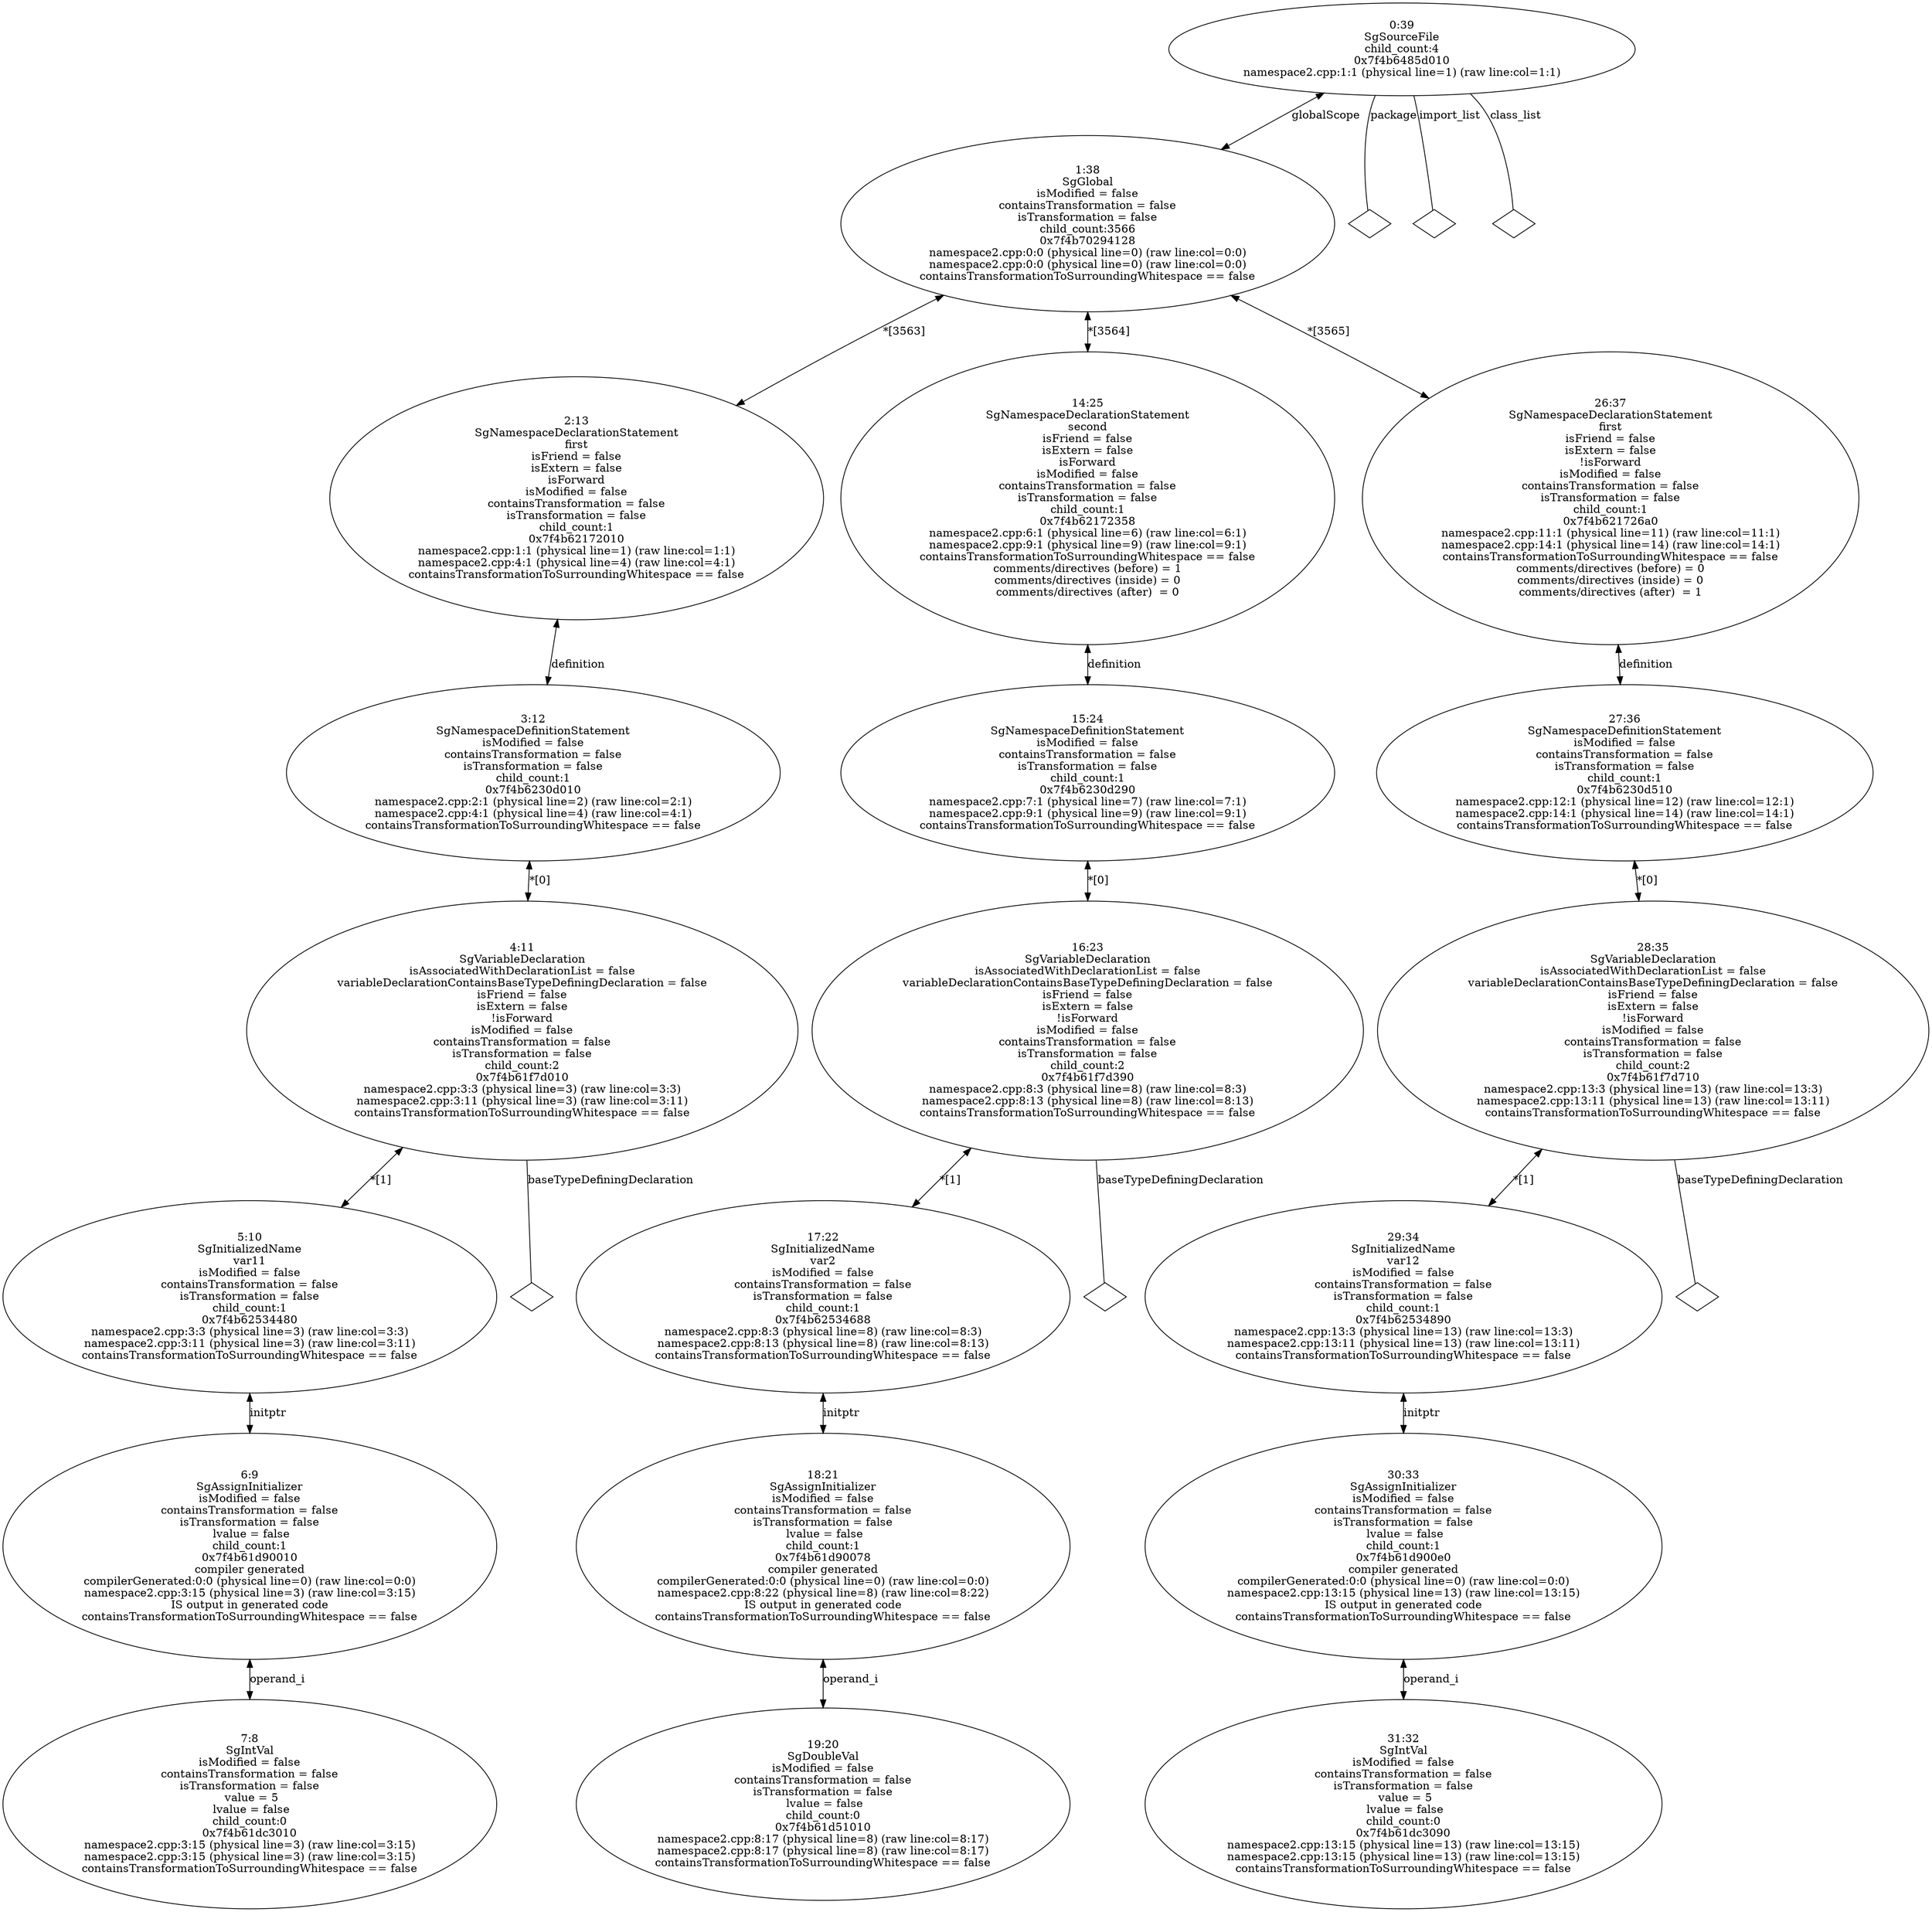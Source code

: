digraph "G./namespace2.cpp.dot" {
"0x7f4b61dc3010"[label="7:8\nSgIntVal\nisModified = false\ncontainsTransformation = false\nisTransformation = false\n value = 5\n lvalue = false\nchild_count:0\n0x7f4b61dc3010\nnamespace2.cpp:3:15 (physical line=3) (raw line:col=3:15)\nnamespace2.cpp:3:15 (physical line=3) (raw line:col=3:15)\ncontainsTransformationToSurroundingWhitespace == false\n" ];
"0x7f4b61d90010"[label="6:9\nSgAssignInitializer\nisModified = false\ncontainsTransformation = false\nisTransformation = false\n lvalue = false\nchild_count:1\n0x7f4b61d90010\ncompiler generated\ncompilerGenerated:0:0 (physical line=0) (raw line:col=0:0)\nnamespace2.cpp:3:15 (physical line=3) (raw line:col=3:15)\nIS output in generated code\ncontainsTransformationToSurroundingWhitespace == false\n" ];
"0x7f4b61d90010" -> "0x7f4b61dc3010"[label="operand_i" dir=both ];
"0x7f4b62534480"[label="5:10\nSgInitializedName\nvar11\nisModified = false\ncontainsTransformation = false\nisTransformation = false\nchild_count:1\n0x7f4b62534480\nnamespace2.cpp:3:3 (physical line=3) (raw line:col=3:3)\nnamespace2.cpp:3:11 (physical line=3) (raw line:col=3:11)\ncontainsTransformationToSurroundingWhitespace == false\n" ];
"0x7f4b62534480" -> "0x7f4b61d90010"[label="initptr" dir=both ];
"0x7f4b61f7d010"[label="4:11\nSgVariableDeclaration\n isAssociatedWithDeclarationList = false \n variableDeclarationContainsBaseTypeDefiningDeclaration = false \n isFriend = false \n isExtern = false \n!isForward\nisModified = false\ncontainsTransformation = false\nisTransformation = false\nchild_count:2\n0x7f4b61f7d010\nnamespace2.cpp:3:3 (physical line=3) (raw line:col=3:3)\nnamespace2.cpp:3:11 (physical line=3) (raw line:col=3:11)\ncontainsTransformationToSurroundingWhitespace == false\n" ];
"0x7f4b61f7d010" -> "0x7f4b61f7d010__baseTypeDefiningDeclaration__null"[label="baseTypeDefiningDeclaration" dir=none ];
"0x7f4b61f7d010__baseTypeDefiningDeclaration__null"[label="" shape=diamond ];
"0x7f4b61f7d010" -> "0x7f4b62534480"[label="*[1]" dir=both ];
"0x7f4b6230d010"[label="3:12\nSgNamespaceDefinitionStatement\nisModified = false\ncontainsTransformation = false\nisTransformation = false\nchild_count:1\n0x7f4b6230d010\nnamespace2.cpp:2:1 (physical line=2) (raw line:col=2:1)\nnamespace2.cpp:4:1 (physical line=4) (raw line:col=4:1)\ncontainsTransformationToSurroundingWhitespace == false\n" ];
"0x7f4b6230d010" -> "0x7f4b61f7d010"[label="*[0]" dir=both ];
"0x7f4b62172010"[label="2:13\nSgNamespaceDeclarationStatement\nfirst\n isFriend = false \n isExtern = false \nisForward\nisModified = false\ncontainsTransformation = false\nisTransformation = false\nchild_count:1\n0x7f4b62172010\nnamespace2.cpp:1:1 (physical line=1) (raw line:col=1:1)\nnamespace2.cpp:4:1 (physical line=4) (raw line:col=4:1)\ncontainsTransformationToSurroundingWhitespace == false\n" ];
"0x7f4b62172010" -> "0x7f4b6230d010"[label="definition" dir=both ];
"0x7f4b61d51010"[label="19:20\nSgDoubleVal\nisModified = false\ncontainsTransformation = false\nisTransformation = false\n lvalue = false\nchild_count:0\n0x7f4b61d51010\nnamespace2.cpp:8:17 (physical line=8) (raw line:col=8:17)\nnamespace2.cpp:8:17 (physical line=8) (raw line:col=8:17)\ncontainsTransformationToSurroundingWhitespace == false\n" ];
"0x7f4b61d90078"[label="18:21\nSgAssignInitializer\nisModified = false\ncontainsTransformation = false\nisTransformation = false\n lvalue = false\nchild_count:1\n0x7f4b61d90078\ncompiler generated\ncompilerGenerated:0:0 (physical line=0) (raw line:col=0:0)\nnamespace2.cpp:8:22 (physical line=8) (raw line:col=8:22)\nIS output in generated code\ncontainsTransformationToSurroundingWhitespace == false\n" ];
"0x7f4b61d90078" -> "0x7f4b61d51010"[label="operand_i" dir=both ];
"0x7f4b62534688"[label="17:22\nSgInitializedName\nvar2\nisModified = false\ncontainsTransformation = false\nisTransformation = false\nchild_count:1\n0x7f4b62534688\nnamespace2.cpp:8:3 (physical line=8) (raw line:col=8:3)\nnamespace2.cpp:8:13 (physical line=8) (raw line:col=8:13)\ncontainsTransformationToSurroundingWhitespace == false\n" ];
"0x7f4b62534688" -> "0x7f4b61d90078"[label="initptr" dir=both ];
"0x7f4b61f7d390"[label="16:23\nSgVariableDeclaration\n isAssociatedWithDeclarationList = false \n variableDeclarationContainsBaseTypeDefiningDeclaration = false \n isFriend = false \n isExtern = false \n!isForward\nisModified = false\ncontainsTransformation = false\nisTransformation = false\nchild_count:2\n0x7f4b61f7d390\nnamespace2.cpp:8:3 (physical line=8) (raw line:col=8:3)\nnamespace2.cpp:8:13 (physical line=8) (raw line:col=8:13)\ncontainsTransformationToSurroundingWhitespace == false\n" ];
"0x7f4b61f7d390" -> "0x7f4b61f7d390__baseTypeDefiningDeclaration__null"[label="baseTypeDefiningDeclaration" dir=none ];
"0x7f4b61f7d390__baseTypeDefiningDeclaration__null"[label="" shape=diamond ];
"0x7f4b61f7d390" -> "0x7f4b62534688"[label="*[1]" dir=both ];
"0x7f4b6230d290"[label="15:24\nSgNamespaceDefinitionStatement\nisModified = false\ncontainsTransformation = false\nisTransformation = false\nchild_count:1\n0x7f4b6230d290\nnamespace2.cpp:7:1 (physical line=7) (raw line:col=7:1)\nnamespace2.cpp:9:1 (physical line=9) (raw line:col=9:1)\ncontainsTransformationToSurroundingWhitespace == false\n" ];
"0x7f4b6230d290" -> "0x7f4b61f7d390"[label="*[0]" dir=both ];
"0x7f4b62172358"[label="14:25\nSgNamespaceDeclarationStatement\nsecond\n isFriend = false \n isExtern = false \nisForward\nisModified = false\ncontainsTransformation = false\nisTransformation = false\nchild_count:1\n0x7f4b62172358\nnamespace2.cpp:6:1 (physical line=6) (raw line:col=6:1)\nnamespace2.cpp:9:1 (physical line=9) (raw line:col=9:1)\ncontainsTransformationToSurroundingWhitespace == false\ncomments/directives (before) = 1\ncomments/directives (inside) = 0\ncomments/directives (after)  = 0\n" ];
"0x7f4b62172358" -> "0x7f4b6230d290"[label="definition" dir=both ];
"0x7f4b61dc3090"[label="31:32\nSgIntVal\nisModified = false\ncontainsTransformation = false\nisTransformation = false\n value = 5\n lvalue = false\nchild_count:0\n0x7f4b61dc3090\nnamespace2.cpp:13:15 (physical line=13) (raw line:col=13:15)\nnamespace2.cpp:13:15 (physical line=13) (raw line:col=13:15)\ncontainsTransformationToSurroundingWhitespace == false\n" ];
"0x7f4b61d900e0"[label="30:33\nSgAssignInitializer\nisModified = false\ncontainsTransformation = false\nisTransformation = false\n lvalue = false\nchild_count:1\n0x7f4b61d900e0\ncompiler generated\ncompilerGenerated:0:0 (physical line=0) (raw line:col=0:0)\nnamespace2.cpp:13:15 (physical line=13) (raw line:col=13:15)\nIS output in generated code\ncontainsTransformationToSurroundingWhitespace == false\n" ];
"0x7f4b61d900e0" -> "0x7f4b61dc3090"[label="operand_i" dir=both ];
"0x7f4b62534890"[label="29:34\nSgInitializedName\nvar12\nisModified = false\ncontainsTransformation = false\nisTransformation = false\nchild_count:1\n0x7f4b62534890\nnamespace2.cpp:13:3 (physical line=13) (raw line:col=13:3)\nnamespace2.cpp:13:11 (physical line=13) (raw line:col=13:11)\ncontainsTransformationToSurroundingWhitespace == false\n" ];
"0x7f4b62534890" -> "0x7f4b61d900e0"[label="initptr" dir=both ];
"0x7f4b61f7d710"[label="28:35\nSgVariableDeclaration\n isAssociatedWithDeclarationList = false \n variableDeclarationContainsBaseTypeDefiningDeclaration = false \n isFriend = false \n isExtern = false \n!isForward\nisModified = false\ncontainsTransformation = false\nisTransformation = false\nchild_count:2\n0x7f4b61f7d710\nnamespace2.cpp:13:3 (physical line=13) (raw line:col=13:3)\nnamespace2.cpp:13:11 (physical line=13) (raw line:col=13:11)\ncontainsTransformationToSurroundingWhitespace == false\n" ];
"0x7f4b61f7d710" -> "0x7f4b61f7d710__baseTypeDefiningDeclaration__null"[label="baseTypeDefiningDeclaration" dir=none ];
"0x7f4b61f7d710__baseTypeDefiningDeclaration__null"[label="" shape=diamond ];
"0x7f4b61f7d710" -> "0x7f4b62534890"[label="*[1]" dir=both ];
"0x7f4b6230d510"[label="27:36\nSgNamespaceDefinitionStatement\nisModified = false\ncontainsTransformation = false\nisTransformation = false\nchild_count:1\n0x7f4b6230d510\nnamespace2.cpp:12:1 (physical line=12) (raw line:col=12:1)\nnamespace2.cpp:14:1 (physical line=14) (raw line:col=14:1)\ncontainsTransformationToSurroundingWhitespace == false\n" ];
"0x7f4b6230d510" -> "0x7f4b61f7d710"[label="*[0]" dir=both ];
"0x7f4b621726a0"[label="26:37\nSgNamespaceDeclarationStatement\nfirst\n isFriend = false \n isExtern = false \n!isForward\nisModified = false\ncontainsTransformation = false\nisTransformation = false\nchild_count:1\n0x7f4b621726a0\nnamespace2.cpp:11:1 (physical line=11) (raw line:col=11:1)\nnamespace2.cpp:14:1 (physical line=14) (raw line:col=14:1)\ncontainsTransformationToSurroundingWhitespace == false\ncomments/directives (before) = 0\ncomments/directives (inside) = 0\ncomments/directives (after)  = 1\n" ];
"0x7f4b621726a0" -> "0x7f4b6230d510"[label="definition" dir=both ];
"0x7f4b70294128"[label="1:38\nSgGlobal\nisModified = false\ncontainsTransformation = false\nisTransformation = false\nchild_count:3566\n0x7f4b70294128\nnamespace2.cpp:0:0 (physical line=0) (raw line:col=0:0)\nnamespace2.cpp:0:0 (physical line=0) (raw line:col=0:0)\ncontainsTransformationToSurroundingWhitespace == false\n" ];
"0x7f4b70294128" -> "0x7f4b62172010"[label="*[3563]" dir=both ];
"0x7f4b70294128" -> "0x7f4b62172358"[label="*[3564]" dir=both ];
"0x7f4b70294128" -> "0x7f4b621726a0"[label="*[3565]" dir=both ];
"0x7f4b6485d010"[label="0:39\nSgSourceFile\nchild_count:4\n0x7f4b6485d010\nnamespace2.cpp:1:1 (physical line=1) (raw line:col=1:1)\n" ];
"0x7f4b6485d010" -> "0x7f4b70294128"[label="globalScope" dir=both ];
"0x7f4b6485d010" -> "0x7f4b6485d010__package__null"[label="package" dir=none ];
"0x7f4b6485d010__package__null"[label="" shape=diamond ];
"0x7f4b6485d010" -> "0x7f4b6485d010__import_list__null"[label="import_list" dir=none ];
"0x7f4b6485d010__import_list__null"[label="" shape=diamond ];
"0x7f4b6485d010" -> "0x7f4b6485d010__class_list__null"[label="class_list" dir=none ];
"0x7f4b6485d010__class_list__null"[label="" shape=diamond ];
}
